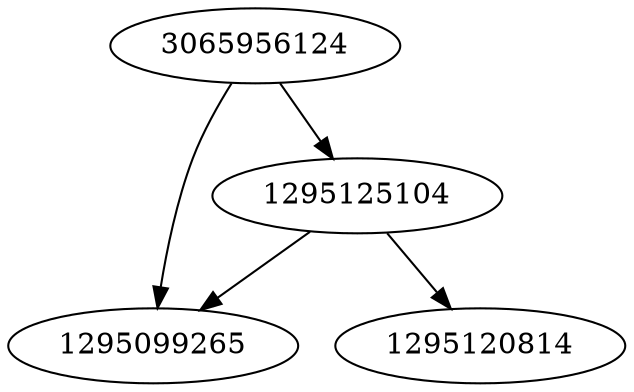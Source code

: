 strict digraph  {
1295125104;
1295099265;
3065956124;
1295120814;
1295125104 -> 1295120814;
1295125104 -> 1295099265;
3065956124 -> 1295125104;
3065956124 -> 1295099265;
}
